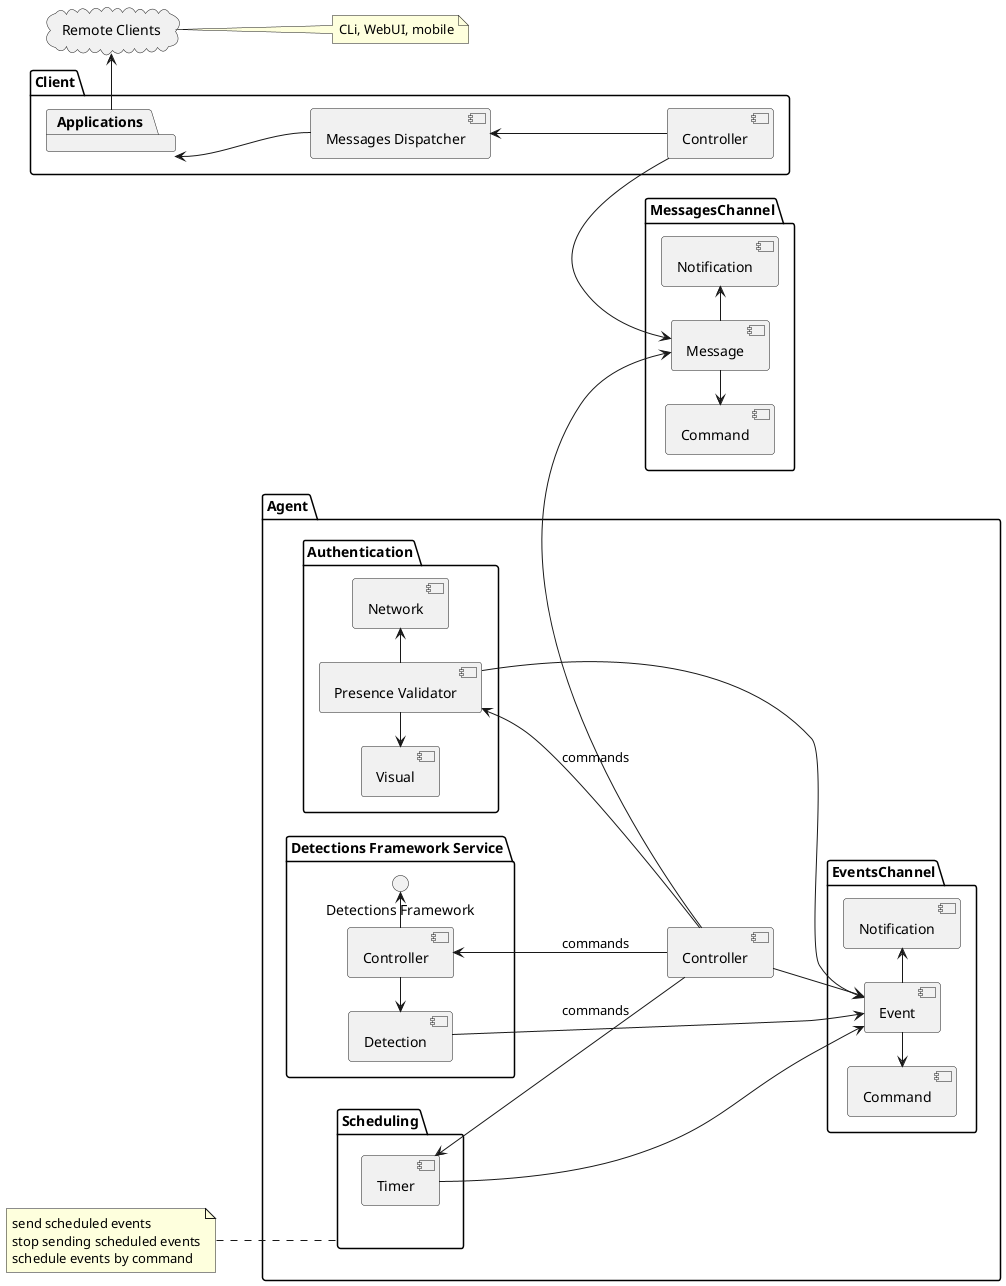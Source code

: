 @startuml
'https://plantuml.com/component-diagram

left to right direction

package "Agent" {
    [Controller] as Agent_Controller
    package "Authentication" {
      [Presence Validator]
      [Network]
      [Visual]
    }

    package "Detections Framework Service" {
      () "Detections Framework" as DF
      [Controller] -> DF
      [Detection] <- [Controller]
    }


    package EventsChannel {
      [Command] as EventCmd
      [EventCmd] <- [Event]
      Agent_Controller --> [Event]
      [Presence Validator] -> [Event]
      [Detection] -> [Event]
      [Notification] as CmdNotification
      [Event] -> [CmdNotification]
    }

    package "Scheduling" {
      [Timer] -> [Event]
    }
}

package "Client" {
    [Controller] as Client_Controller
    [Messages Dispatcher] <-- Client_Controller

    package [Applications] {
    }
}

package MessagesChannel {
    [Command] as MsgCommand
    [MsgCommand] <- [Message]
    [Message]
    [Notification] as MsgNotification
    [Message] -> [MsgNotification]
}


cloud "Remote Clients" {
}

[Applications] <-- [Messages Dispatcher]
[Applications] -> "Remote Clients"
Client_Controller -> [Message]
Agent_Controller -> [Message]

[Controller] <-- Agent_Controller : commands
[Presence Validator] <-- Agent_Controller : commands
[Timer] <-- Agent_Controller : commands

[Presence Validator] -> [Network]
[Visual] <- [Presence Validator]

note right of "Remote Clients": CLi, WebUI, mobile
    note left of "Scheduling"
      send scheduled events
      stop sending scheduled events
      schedule events by command
end note


@enduml